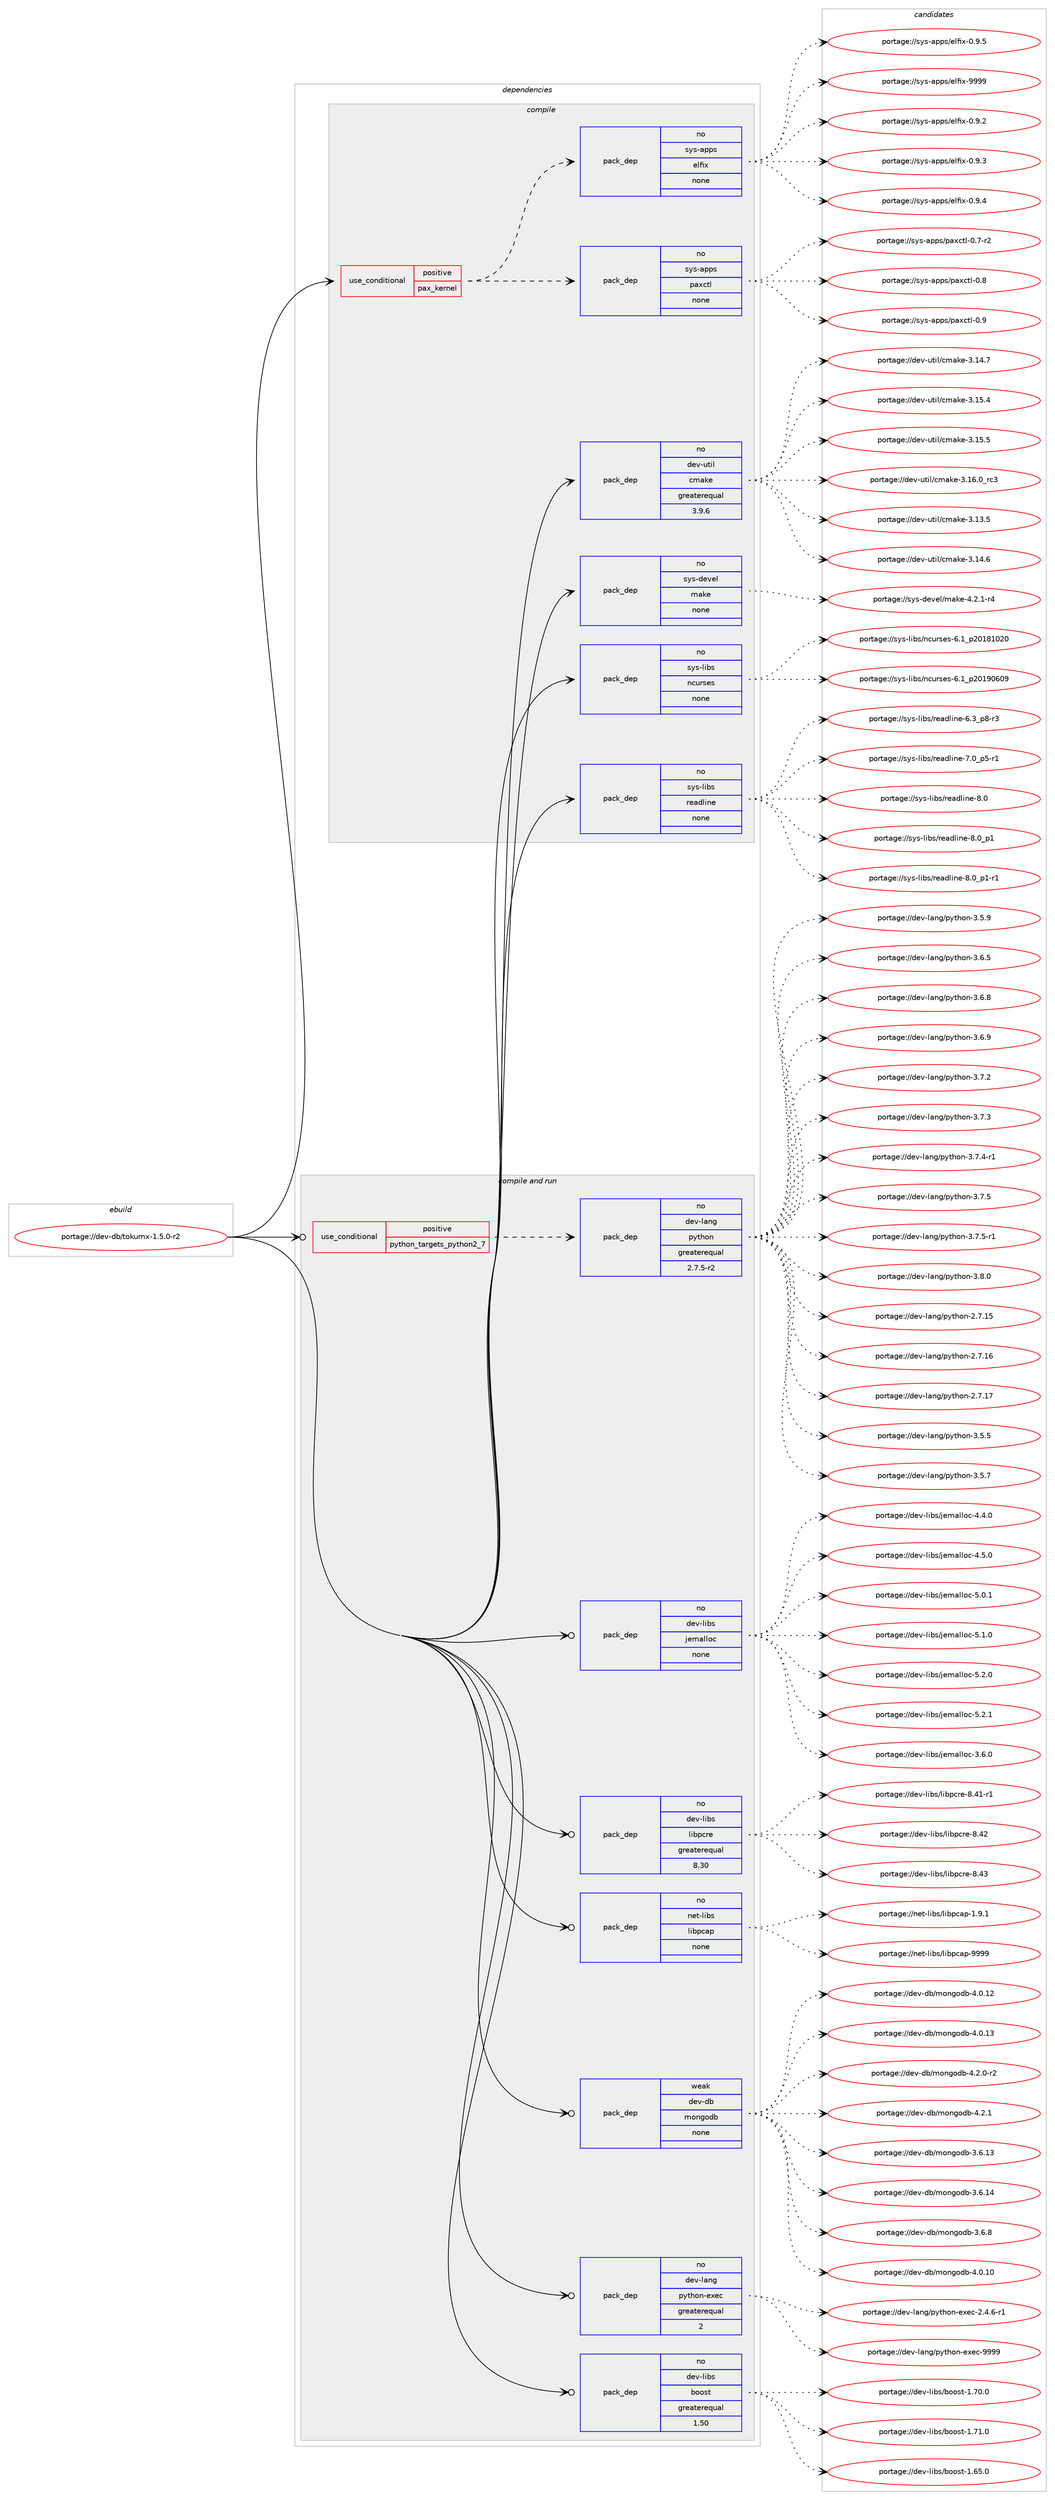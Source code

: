 digraph prolog {

# *************
# Graph options
# *************

newrank=true;
concentrate=true;
compound=true;
graph [rankdir=LR,fontname=Helvetica,fontsize=10,ranksep=1.5];#, ranksep=2.5, nodesep=0.2];
edge  [arrowhead=vee];
node  [fontname=Helvetica,fontsize=10];

# **********
# The ebuild
# **********

subgraph cluster_leftcol {
color=gray;
rank=same;
label=<<i>ebuild</i>>;
id [label="portage://dev-db/tokumx-1.5.0-r2", color=red, width=4, href="../dev-db/tokumx-1.5.0-r2.svg"];
}

# ****************
# The dependencies
# ****************

subgraph cluster_midcol {
color=gray;
label=<<i>dependencies</i>>;
subgraph cluster_compile {
fillcolor="#eeeeee";
style=filled;
label=<<i>compile</i>>;
subgraph cond13741 {
dependency58965 [label=<<TABLE BORDER="0" CELLBORDER="1" CELLSPACING="0" CELLPADDING="4"><TR><TD ROWSPAN="3" CELLPADDING="10">use_conditional</TD></TR><TR><TD>positive</TD></TR><TR><TD>pax_kernel</TD></TR></TABLE>>, shape=none, color=red];
subgraph pack43923 {
dependency58966 [label=<<TABLE BORDER="0" CELLBORDER="1" CELLSPACING="0" CELLPADDING="4" WIDTH="220"><TR><TD ROWSPAN="6" CELLPADDING="30">pack_dep</TD></TR><TR><TD WIDTH="110">no</TD></TR><TR><TD>sys-apps</TD></TR><TR><TD>paxctl</TD></TR><TR><TD>none</TD></TR><TR><TD></TD></TR></TABLE>>, shape=none, color=blue];
}
dependency58965:e -> dependency58966:w [weight=20,style="dashed",arrowhead="vee"];
subgraph pack43924 {
dependency58967 [label=<<TABLE BORDER="0" CELLBORDER="1" CELLSPACING="0" CELLPADDING="4" WIDTH="220"><TR><TD ROWSPAN="6" CELLPADDING="30">pack_dep</TD></TR><TR><TD WIDTH="110">no</TD></TR><TR><TD>sys-apps</TD></TR><TR><TD>elfix</TD></TR><TR><TD>none</TD></TR><TR><TD></TD></TR></TABLE>>, shape=none, color=blue];
}
dependency58965:e -> dependency58967:w [weight=20,style="dashed",arrowhead="vee"];
}
id:e -> dependency58965:w [weight=20,style="solid",arrowhead="vee"];
subgraph pack43925 {
dependency58968 [label=<<TABLE BORDER="0" CELLBORDER="1" CELLSPACING="0" CELLPADDING="4" WIDTH="220"><TR><TD ROWSPAN="6" CELLPADDING="30">pack_dep</TD></TR><TR><TD WIDTH="110">no</TD></TR><TR><TD>dev-util</TD></TR><TR><TD>cmake</TD></TR><TR><TD>greaterequal</TD></TR><TR><TD>3.9.6</TD></TR></TABLE>>, shape=none, color=blue];
}
id:e -> dependency58968:w [weight=20,style="solid",arrowhead="vee"];
subgraph pack43926 {
dependency58969 [label=<<TABLE BORDER="0" CELLBORDER="1" CELLSPACING="0" CELLPADDING="4" WIDTH="220"><TR><TD ROWSPAN="6" CELLPADDING="30">pack_dep</TD></TR><TR><TD WIDTH="110">no</TD></TR><TR><TD>sys-devel</TD></TR><TR><TD>make</TD></TR><TR><TD>none</TD></TR><TR><TD></TD></TR></TABLE>>, shape=none, color=blue];
}
id:e -> dependency58969:w [weight=20,style="solid",arrowhead="vee"];
subgraph pack43927 {
dependency58970 [label=<<TABLE BORDER="0" CELLBORDER="1" CELLSPACING="0" CELLPADDING="4" WIDTH="220"><TR><TD ROWSPAN="6" CELLPADDING="30">pack_dep</TD></TR><TR><TD WIDTH="110">no</TD></TR><TR><TD>sys-libs</TD></TR><TR><TD>ncurses</TD></TR><TR><TD>none</TD></TR><TR><TD></TD></TR></TABLE>>, shape=none, color=blue];
}
id:e -> dependency58970:w [weight=20,style="solid",arrowhead="vee"];
subgraph pack43928 {
dependency58971 [label=<<TABLE BORDER="0" CELLBORDER="1" CELLSPACING="0" CELLPADDING="4" WIDTH="220"><TR><TD ROWSPAN="6" CELLPADDING="30">pack_dep</TD></TR><TR><TD WIDTH="110">no</TD></TR><TR><TD>sys-libs</TD></TR><TR><TD>readline</TD></TR><TR><TD>none</TD></TR><TR><TD></TD></TR></TABLE>>, shape=none, color=blue];
}
id:e -> dependency58971:w [weight=20,style="solid",arrowhead="vee"];
}
subgraph cluster_compileandrun {
fillcolor="#eeeeee";
style=filled;
label=<<i>compile and run</i>>;
subgraph cond13742 {
dependency58972 [label=<<TABLE BORDER="0" CELLBORDER="1" CELLSPACING="0" CELLPADDING="4"><TR><TD ROWSPAN="3" CELLPADDING="10">use_conditional</TD></TR><TR><TD>positive</TD></TR><TR><TD>python_targets_python2_7</TD></TR></TABLE>>, shape=none, color=red];
subgraph pack43929 {
dependency58973 [label=<<TABLE BORDER="0" CELLBORDER="1" CELLSPACING="0" CELLPADDING="4" WIDTH="220"><TR><TD ROWSPAN="6" CELLPADDING="30">pack_dep</TD></TR><TR><TD WIDTH="110">no</TD></TR><TR><TD>dev-lang</TD></TR><TR><TD>python</TD></TR><TR><TD>greaterequal</TD></TR><TR><TD>2.7.5-r2</TD></TR></TABLE>>, shape=none, color=blue];
}
dependency58972:e -> dependency58973:w [weight=20,style="dashed",arrowhead="vee"];
}
id:e -> dependency58972:w [weight=20,style="solid",arrowhead="odotvee"];
subgraph pack43930 {
dependency58974 [label=<<TABLE BORDER="0" CELLBORDER="1" CELLSPACING="0" CELLPADDING="4" WIDTH="220"><TR><TD ROWSPAN="6" CELLPADDING="30">pack_dep</TD></TR><TR><TD WIDTH="110">no</TD></TR><TR><TD>dev-lang</TD></TR><TR><TD>python-exec</TD></TR><TR><TD>greaterequal</TD></TR><TR><TD>2</TD></TR></TABLE>>, shape=none, color=blue];
}
id:e -> dependency58974:w [weight=20,style="solid",arrowhead="odotvee"];
subgraph pack43931 {
dependency58975 [label=<<TABLE BORDER="0" CELLBORDER="1" CELLSPACING="0" CELLPADDING="4" WIDTH="220"><TR><TD ROWSPAN="6" CELLPADDING="30">pack_dep</TD></TR><TR><TD WIDTH="110">no</TD></TR><TR><TD>dev-libs</TD></TR><TR><TD>boost</TD></TR><TR><TD>greaterequal</TD></TR><TR><TD>1.50</TD></TR></TABLE>>, shape=none, color=blue];
}
id:e -> dependency58975:w [weight=20,style="solid",arrowhead="odotvee"];
subgraph pack43932 {
dependency58976 [label=<<TABLE BORDER="0" CELLBORDER="1" CELLSPACING="0" CELLPADDING="4" WIDTH="220"><TR><TD ROWSPAN="6" CELLPADDING="30">pack_dep</TD></TR><TR><TD WIDTH="110">no</TD></TR><TR><TD>dev-libs</TD></TR><TR><TD>jemalloc</TD></TR><TR><TD>none</TD></TR><TR><TD></TD></TR></TABLE>>, shape=none, color=blue];
}
id:e -> dependency58976:w [weight=20,style="solid",arrowhead="odotvee"];
subgraph pack43933 {
dependency58977 [label=<<TABLE BORDER="0" CELLBORDER="1" CELLSPACING="0" CELLPADDING="4" WIDTH="220"><TR><TD ROWSPAN="6" CELLPADDING="30">pack_dep</TD></TR><TR><TD WIDTH="110">no</TD></TR><TR><TD>dev-libs</TD></TR><TR><TD>libpcre</TD></TR><TR><TD>greaterequal</TD></TR><TR><TD>8.30</TD></TR></TABLE>>, shape=none, color=blue];
}
id:e -> dependency58977:w [weight=20,style="solid",arrowhead="odotvee"];
subgraph pack43934 {
dependency58978 [label=<<TABLE BORDER="0" CELLBORDER="1" CELLSPACING="0" CELLPADDING="4" WIDTH="220"><TR><TD ROWSPAN="6" CELLPADDING="30">pack_dep</TD></TR><TR><TD WIDTH="110">no</TD></TR><TR><TD>net-libs</TD></TR><TR><TD>libpcap</TD></TR><TR><TD>none</TD></TR><TR><TD></TD></TR></TABLE>>, shape=none, color=blue];
}
id:e -> dependency58978:w [weight=20,style="solid",arrowhead="odotvee"];
subgraph pack43935 {
dependency58979 [label=<<TABLE BORDER="0" CELLBORDER="1" CELLSPACING="0" CELLPADDING="4" WIDTH="220"><TR><TD ROWSPAN="6" CELLPADDING="30">pack_dep</TD></TR><TR><TD WIDTH="110">weak</TD></TR><TR><TD>dev-db</TD></TR><TR><TD>mongodb</TD></TR><TR><TD>none</TD></TR><TR><TD></TD></TR></TABLE>>, shape=none, color=blue];
}
id:e -> dependency58979:w [weight=20,style="solid",arrowhead="odotvee"];
}
subgraph cluster_run {
fillcolor="#eeeeee";
style=filled;
label=<<i>run</i>>;
}
}

# **************
# The candidates
# **************

subgraph cluster_choices {
rank=same;
color=gray;
label=<<i>candidates</i>>;

subgraph choice43923 {
color=black;
nodesep=1;
choiceportage1151211154597112112115471129712099116108454846554511450 [label="portage://sys-apps/paxctl-0.7-r2", color=red, width=4,href="../sys-apps/paxctl-0.7-r2.svg"];
choiceportage115121115459711211211547112971209911610845484656 [label="portage://sys-apps/paxctl-0.8", color=red, width=4,href="../sys-apps/paxctl-0.8.svg"];
choiceportage115121115459711211211547112971209911610845484657 [label="portage://sys-apps/paxctl-0.9", color=red, width=4,href="../sys-apps/paxctl-0.9.svg"];
dependency58966:e -> choiceportage1151211154597112112115471129712099116108454846554511450:w [style=dotted,weight="100"];
dependency58966:e -> choiceportage115121115459711211211547112971209911610845484656:w [style=dotted,weight="100"];
dependency58966:e -> choiceportage115121115459711211211547112971209911610845484657:w [style=dotted,weight="100"];
}
subgraph choice43924 {
color=black;
nodesep=1;
choiceportage115121115459711211211547101108102105120454846574650 [label="portage://sys-apps/elfix-0.9.2", color=red, width=4,href="../sys-apps/elfix-0.9.2.svg"];
choiceportage115121115459711211211547101108102105120454846574651 [label="portage://sys-apps/elfix-0.9.3", color=red, width=4,href="../sys-apps/elfix-0.9.3.svg"];
choiceportage115121115459711211211547101108102105120454846574652 [label="portage://sys-apps/elfix-0.9.4", color=red, width=4,href="../sys-apps/elfix-0.9.4.svg"];
choiceportage115121115459711211211547101108102105120454846574653 [label="portage://sys-apps/elfix-0.9.5", color=red, width=4,href="../sys-apps/elfix-0.9.5.svg"];
choiceportage1151211154597112112115471011081021051204557575757 [label="portage://sys-apps/elfix-9999", color=red, width=4,href="../sys-apps/elfix-9999.svg"];
dependency58967:e -> choiceportage115121115459711211211547101108102105120454846574650:w [style=dotted,weight="100"];
dependency58967:e -> choiceportage115121115459711211211547101108102105120454846574651:w [style=dotted,weight="100"];
dependency58967:e -> choiceportage115121115459711211211547101108102105120454846574652:w [style=dotted,weight="100"];
dependency58967:e -> choiceportage115121115459711211211547101108102105120454846574653:w [style=dotted,weight="100"];
dependency58967:e -> choiceportage1151211154597112112115471011081021051204557575757:w [style=dotted,weight="100"];
}
subgraph choice43925 {
color=black;
nodesep=1;
choiceportage1001011184511711610510847991099710710145514649514653 [label="portage://dev-util/cmake-3.13.5", color=red, width=4,href="../dev-util/cmake-3.13.5.svg"];
choiceportage1001011184511711610510847991099710710145514649524654 [label="portage://dev-util/cmake-3.14.6", color=red, width=4,href="../dev-util/cmake-3.14.6.svg"];
choiceportage1001011184511711610510847991099710710145514649524655 [label="portage://dev-util/cmake-3.14.7", color=red, width=4,href="../dev-util/cmake-3.14.7.svg"];
choiceportage1001011184511711610510847991099710710145514649534652 [label="portage://dev-util/cmake-3.15.4", color=red, width=4,href="../dev-util/cmake-3.15.4.svg"];
choiceportage1001011184511711610510847991099710710145514649534653 [label="portage://dev-util/cmake-3.15.5", color=red, width=4,href="../dev-util/cmake-3.15.5.svg"];
choiceportage1001011184511711610510847991099710710145514649544648951149951 [label="portage://dev-util/cmake-3.16.0_rc3", color=red, width=4,href="../dev-util/cmake-3.16.0_rc3.svg"];
dependency58968:e -> choiceportage1001011184511711610510847991099710710145514649514653:w [style=dotted,weight="100"];
dependency58968:e -> choiceportage1001011184511711610510847991099710710145514649524654:w [style=dotted,weight="100"];
dependency58968:e -> choiceportage1001011184511711610510847991099710710145514649524655:w [style=dotted,weight="100"];
dependency58968:e -> choiceportage1001011184511711610510847991099710710145514649534652:w [style=dotted,weight="100"];
dependency58968:e -> choiceportage1001011184511711610510847991099710710145514649534653:w [style=dotted,weight="100"];
dependency58968:e -> choiceportage1001011184511711610510847991099710710145514649544648951149951:w [style=dotted,weight="100"];
}
subgraph choice43926 {
color=black;
nodesep=1;
choiceportage1151211154510010111810110847109971071014552465046494511452 [label="portage://sys-devel/make-4.2.1-r4", color=red, width=4,href="../sys-devel/make-4.2.1-r4.svg"];
dependency58969:e -> choiceportage1151211154510010111810110847109971071014552465046494511452:w [style=dotted,weight="100"];
}
subgraph choice43927 {
color=black;
nodesep=1;
choiceportage1151211154510810598115471109911711411510111545544649951125048495649485048 [label="portage://sys-libs/ncurses-6.1_p20181020", color=red, width=4,href="../sys-libs/ncurses-6.1_p20181020.svg"];
choiceportage1151211154510810598115471109911711411510111545544649951125048495748544857 [label="portage://sys-libs/ncurses-6.1_p20190609", color=red, width=4,href="../sys-libs/ncurses-6.1_p20190609.svg"];
dependency58970:e -> choiceportage1151211154510810598115471109911711411510111545544649951125048495649485048:w [style=dotted,weight="100"];
dependency58970:e -> choiceportage1151211154510810598115471109911711411510111545544649951125048495748544857:w [style=dotted,weight="100"];
}
subgraph choice43928 {
color=black;
nodesep=1;
choiceportage115121115451081059811547114101971001081051101014554465195112564511451 [label="portage://sys-libs/readline-6.3_p8-r3", color=red, width=4,href="../sys-libs/readline-6.3_p8-r3.svg"];
choiceportage115121115451081059811547114101971001081051101014555464895112534511449 [label="portage://sys-libs/readline-7.0_p5-r1", color=red, width=4,href="../sys-libs/readline-7.0_p5-r1.svg"];
choiceportage1151211154510810598115471141019710010810511010145564648 [label="portage://sys-libs/readline-8.0", color=red, width=4,href="../sys-libs/readline-8.0.svg"];
choiceportage11512111545108105981154711410197100108105110101455646489511249 [label="portage://sys-libs/readline-8.0_p1", color=red, width=4,href="../sys-libs/readline-8.0_p1.svg"];
choiceportage115121115451081059811547114101971001081051101014556464895112494511449 [label="portage://sys-libs/readline-8.0_p1-r1", color=red, width=4,href="../sys-libs/readline-8.0_p1-r1.svg"];
dependency58971:e -> choiceportage115121115451081059811547114101971001081051101014554465195112564511451:w [style=dotted,weight="100"];
dependency58971:e -> choiceportage115121115451081059811547114101971001081051101014555464895112534511449:w [style=dotted,weight="100"];
dependency58971:e -> choiceportage1151211154510810598115471141019710010810511010145564648:w [style=dotted,weight="100"];
dependency58971:e -> choiceportage11512111545108105981154711410197100108105110101455646489511249:w [style=dotted,weight="100"];
dependency58971:e -> choiceportage115121115451081059811547114101971001081051101014556464895112494511449:w [style=dotted,weight="100"];
}
subgraph choice43929 {
color=black;
nodesep=1;
choiceportage10010111845108971101034711212111610411111045504655464953 [label="portage://dev-lang/python-2.7.15", color=red, width=4,href="../dev-lang/python-2.7.15.svg"];
choiceportage10010111845108971101034711212111610411111045504655464954 [label="portage://dev-lang/python-2.7.16", color=red, width=4,href="../dev-lang/python-2.7.16.svg"];
choiceportage10010111845108971101034711212111610411111045504655464955 [label="portage://dev-lang/python-2.7.17", color=red, width=4,href="../dev-lang/python-2.7.17.svg"];
choiceportage100101118451089711010347112121116104111110455146534653 [label="portage://dev-lang/python-3.5.5", color=red, width=4,href="../dev-lang/python-3.5.5.svg"];
choiceportage100101118451089711010347112121116104111110455146534655 [label="portage://dev-lang/python-3.5.7", color=red, width=4,href="../dev-lang/python-3.5.7.svg"];
choiceportage100101118451089711010347112121116104111110455146534657 [label="portage://dev-lang/python-3.5.9", color=red, width=4,href="../dev-lang/python-3.5.9.svg"];
choiceportage100101118451089711010347112121116104111110455146544653 [label="portage://dev-lang/python-3.6.5", color=red, width=4,href="../dev-lang/python-3.6.5.svg"];
choiceportage100101118451089711010347112121116104111110455146544656 [label="portage://dev-lang/python-3.6.8", color=red, width=4,href="../dev-lang/python-3.6.8.svg"];
choiceportage100101118451089711010347112121116104111110455146544657 [label="portage://dev-lang/python-3.6.9", color=red, width=4,href="../dev-lang/python-3.6.9.svg"];
choiceportage100101118451089711010347112121116104111110455146554650 [label="portage://dev-lang/python-3.7.2", color=red, width=4,href="../dev-lang/python-3.7.2.svg"];
choiceportage100101118451089711010347112121116104111110455146554651 [label="portage://dev-lang/python-3.7.3", color=red, width=4,href="../dev-lang/python-3.7.3.svg"];
choiceportage1001011184510897110103471121211161041111104551465546524511449 [label="portage://dev-lang/python-3.7.4-r1", color=red, width=4,href="../dev-lang/python-3.7.4-r1.svg"];
choiceportage100101118451089711010347112121116104111110455146554653 [label="portage://dev-lang/python-3.7.5", color=red, width=4,href="../dev-lang/python-3.7.5.svg"];
choiceportage1001011184510897110103471121211161041111104551465546534511449 [label="portage://dev-lang/python-3.7.5-r1", color=red, width=4,href="../dev-lang/python-3.7.5-r1.svg"];
choiceportage100101118451089711010347112121116104111110455146564648 [label="portage://dev-lang/python-3.8.0", color=red, width=4,href="../dev-lang/python-3.8.0.svg"];
dependency58973:e -> choiceportage10010111845108971101034711212111610411111045504655464953:w [style=dotted,weight="100"];
dependency58973:e -> choiceportage10010111845108971101034711212111610411111045504655464954:w [style=dotted,weight="100"];
dependency58973:e -> choiceportage10010111845108971101034711212111610411111045504655464955:w [style=dotted,weight="100"];
dependency58973:e -> choiceportage100101118451089711010347112121116104111110455146534653:w [style=dotted,weight="100"];
dependency58973:e -> choiceportage100101118451089711010347112121116104111110455146534655:w [style=dotted,weight="100"];
dependency58973:e -> choiceportage100101118451089711010347112121116104111110455146534657:w [style=dotted,weight="100"];
dependency58973:e -> choiceportage100101118451089711010347112121116104111110455146544653:w [style=dotted,weight="100"];
dependency58973:e -> choiceportage100101118451089711010347112121116104111110455146544656:w [style=dotted,weight="100"];
dependency58973:e -> choiceportage100101118451089711010347112121116104111110455146544657:w [style=dotted,weight="100"];
dependency58973:e -> choiceportage100101118451089711010347112121116104111110455146554650:w [style=dotted,weight="100"];
dependency58973:e -> choiceportage100101118451089711010347112121116104111110455146554651:w [style=dotted,weight="100"];
dependency58973:e -> choiceportage1001011184510897110103471121211161041111104551465546524511449:w [style=dotted,weight="100"];
dependency58973:e -> choiceportage100101118451089711010347112121116104111110455146554653:w [style=dotted,weight="100"];
dependency58973:e -> choiceportage1001011184510897110103471121211161041111104551465546534511449:w [style=dotted,weight="100"];
dependency58973:e -> choiceportage100101118451089711010347112121116104111110455146564648:w [style=dotted,weight="100"];
}
subgraph choice43930 {
color=black;
nodesep=1;
choiceportage10010111845108971101034711212111610411111045101120101994550465246544511449 [label="portage://dev-lang/python-exec-2.4.6-r1", color=red, width=4,href="../dev-lang/python-exec-2.4.6-r1.svg"];
choiceportage10010111845108971101034711212111610411111045101120101994557575757 [label="portage://dev-lang/python-exec-9999", color=red, width=4,href="../dev-lang/python-exec-9999.svg"];
dependency58974:e -> choiceportage10010111845108971101034711212111610411111045101120101994550465246544511449:w [style=dotted,weight="100"];
dependency58974:e -> choiceportage10010111845108971101034711212111610411111045101120101994557575757:w [style=dotted,weight="100"];
}
subgraph choice43931 {
color=black;
nodesep=1;
choiceportage1001011184510810598115479811111111511645494654534648 [label="portage://dev-libs/boost-1.65.0", color=red, width=4,href="../dev-libs/boost-1.65.0.svg"];
choiceportage1001011184510810598115479811111111511645494655484648 [label="portage://dev-libs/boost-1.70.0", color=red, width=4,href="../dev-libs/boost-1.70.0.svg"];
choiceportage1001011184510810598115479811111111511645494655494648 [label="portage://dev-libs/boost-1.71.0", color=red, width=4,href="../dev-libs/boost-1.71.0.svg"];
dependency58975:e -> choiceportage1001011184510810598115479811111111511645494654534648:w [style=dotted,weight="100"];
dependency58975:e -> choiceportage1001011184510810598115479811111111511645494655484648:w [style=dotted,weight="100"];
dependency58975:e -> choiceportage1001011184510810598115479811111111511645494655494648:w [style=dotted,weight="100"];
}
subgraph choice43932 {
color=black;
nodesep=1;
choiceportage1001011184510810598115471061011099710810811199455146544648 [label="portage://dev-libs/jemalloc-3.6.0", color=red, width=4,href="../dev-libs/jemalloc-3.6.0.svg"];
choiceportage1001011184510810598115471061011099710810811199455246524648 [label="portage://dev-libs/jemalloc-4.4.0", color=red, width=4,href="../dev-libs/jemalloc-4.4.0.svg"];
choiceportage1001011184510810598115471061011099710810811199455246534648 [label="portage://dev-libs/jemalloc-4.5.0", color=red, width=4,href="../dev-libs/jemalloc-4.5.0.svg"];
choiceportage1001011184510810598115471061011099710810811199455346484649 [label="portage://dev-libs/jemalloc-5.0.1", color=red, width=4,href="../dev-libs/jemalloc-5.0.1.svg"];
choiceportage1001011184510810598115471061011099710810811199455346494648 [label="portage://dev-libs/jemalloc-5.1.0", color=red, width=4,href="../dev-libs/jemalloc-5.1.0.svg"];
choiceportage1001011184510810598115471061011099710810811199455346504648 [label="portage://dev-libs/jemalloc-5.2.0", color=red, width=4,href="../dev-libs/jemalloc-5.2.0.svg"];
choiceportage1001011184510810598115471061011099710810811199455346504649 [label="portage://dev-libs/jemalloc-5.2.1", color=red, width=4,href="../dev-libs/jemalloc-5.2.1.svg"];
dependency58976:e -> choiceportage1001011184510810598115471061011099710810811199455146544648:w [style=dotted,weight="100"];
dependency58976:e -> choiceportage1001011184510810598115471061011099710810811199455246524648:w [style=dotted,weight="100"];
dependency58976:e -> choiceportage1001011184510810598115471061011099710810811199455246534648:w [style=dotted,weight="100"];
dependency58976:e -> choiceportage1001011184510810598115471061011099710810811199455346484649:w [style=dotted,weight="100"];
dependency58976:e -> choiceportage1001011184510810598115471061011099710810811199455346494648:w [style=dotted,weight="100"];
dependency58976:e -> choiceportage1001011184510810598115471061011099710810811199455346504648:w [style=dotted,weight="100"];
dependency58976:e -> choiceportage1001011184510810598115471061011099710810811199455346504649:w [style=dotted,weight="100"];
}
subgraph choice43933 {
color=black;
nodesep=1;
choiceportage100101118451081059811547108105981129911410145564652494511449 [label="portage://dev-libs/libpcre-8.41-r1", color=red, width=4,href="../dev-libs/libpcre-8.41-r1.svg"];
choiceportage10010111845108105981154710810598112991141014556465250 [label="portage://dev-libs/libpcre-8.42", color=red, width=4,href="../dev-libs/libpcre-8.42.svg"];
choiceportage10010111845108105981154710810598112991141014556465251 [label="portage://dev-libs/libpcre-8.43", color=red, width=4,href="../dev-libs/libpcre-8.43.svg"];
dependency58977:e -> choiceportage100101118451081059811547108105981129911410145564652494511449:w [style=dotted,weight="100"];
dependency58977:e -> choiceportage10010111845108105981154710810598112991141014556465250:w [style=dotted,weight="100"];
dependency58977:e -> choiceportage10010111845108105981154710810598112991141014556465251:w [style=dotted,weight="100"];
}
subgraph choice43934 {
color=black;
nodesep=1;
choiceportage110101116451081059811547108105981129997112454946574649 [label="portage://net-libs/libpcap-1.9.1", color=red, width=4,href="../net-libs/libpcap-1.9.1.svg"];
choiceportage1101011164510810598115471081059811299971124557575757 [label="portage://net-libs/libpcap-9999", color=red, width=4,href="../net-libs/libpcap-9999.svg"];
dependency58978:e -> choiceportage110101116451081059811547108105981129997112454946574649:w [style=dotted,weight="100"];
dependency58978:e -> choiceportage1101011164510810598115471081059811299971124557575757:w [style=dotted,weight="100"];
}
subgraph choice43935 {
color=black;
nodesep=1;
choiceportage1001011184510098471091111101031111009845514654464951 [label="portage://dev-db/mongodb-3.6.13", color=red, width=4,href="../dev-db/mongodb-3.6.13.svg"];
choiceportage1001011184510098471091111101031111009845514654464952 [label="portage://dev-db/mongodb-3.6.14", color=red, width=4,href="../dev-db/mongodb-3.6.14.svg"];
choiceportage10010111845100984710911111010311110098455146544656 [label="portage://dev-db/mongodb-3.6.8", color=red, width=4,href="../dev-db/mongodb-3.6.8.svg"];
choiceportage1001011184510098471091111101031111009845524648464948 [label="portage://dev-db/mongodb-4.0.10", color=red, width=4,href="../dev-db/mongodb-4.0.10.svg"];
choiceportage1001011184510098471091111101031111009845524648464950 [label="portage://dev-db/mongodb-4.0.12", color=red, width=4,href="../dev-db/mongodb-4.0.12.svg"];
choiceportage1001011184510098471091111101031111009845524648464951 [label="portage://dev-db/mongodb-4.0.13", color=red, width=4,href="../dev-db/mongodb-4.0.13.svg"];
choiceportage100101118451009847109111110103111100984552465046484511450 [label="portage://dev-db/mongodb-4.2.0-r2", color=red, width=4,href="../dev-db/mongodb-4.2.0-r2.svg"];
choiceportage10010111845100984710911111010311110098455246504649 [label="portage://dev-db/mongodb-4.2.1", color=red, width=4,href="../dev-db/mongodb-4.2.1.svg"];
dependency58979:e -> choiceportage1001011184510098471091111101031111009845514654464951:w [style=dotted,weight="100"];
dependency58979:e -> choiceportage1001011184510098471091111101031111009845514654464952:w [style=dotted,weight="100"];
dependency58979:e -> choiceportage10010111845100984710911111010311110098455146544656:w [style=dotted,weight="100"];
dependency58979:e -> choiceportage1001011184510098471091111101031111009845524648464948:w [style=dotted,weight="100"];
dependency58979:e -> choiceportage1001011184510098471091111101031111009845524648464950:w [style=dotted,weight="100"];
dependency58979:e -> choiceportage1001011184510098471091111101031111009845524648464951:w [style=dotted,weight="100"];
dependency58979:e -> choiceportage100101118451009847109111110103111100984552465046484511450:w [style=dotted,weight="100"];
dependency58979:e -> choiceportage10010111845100984710911111010311110098455246504649:w [style=dotted,weight="100"];
}
}

}
